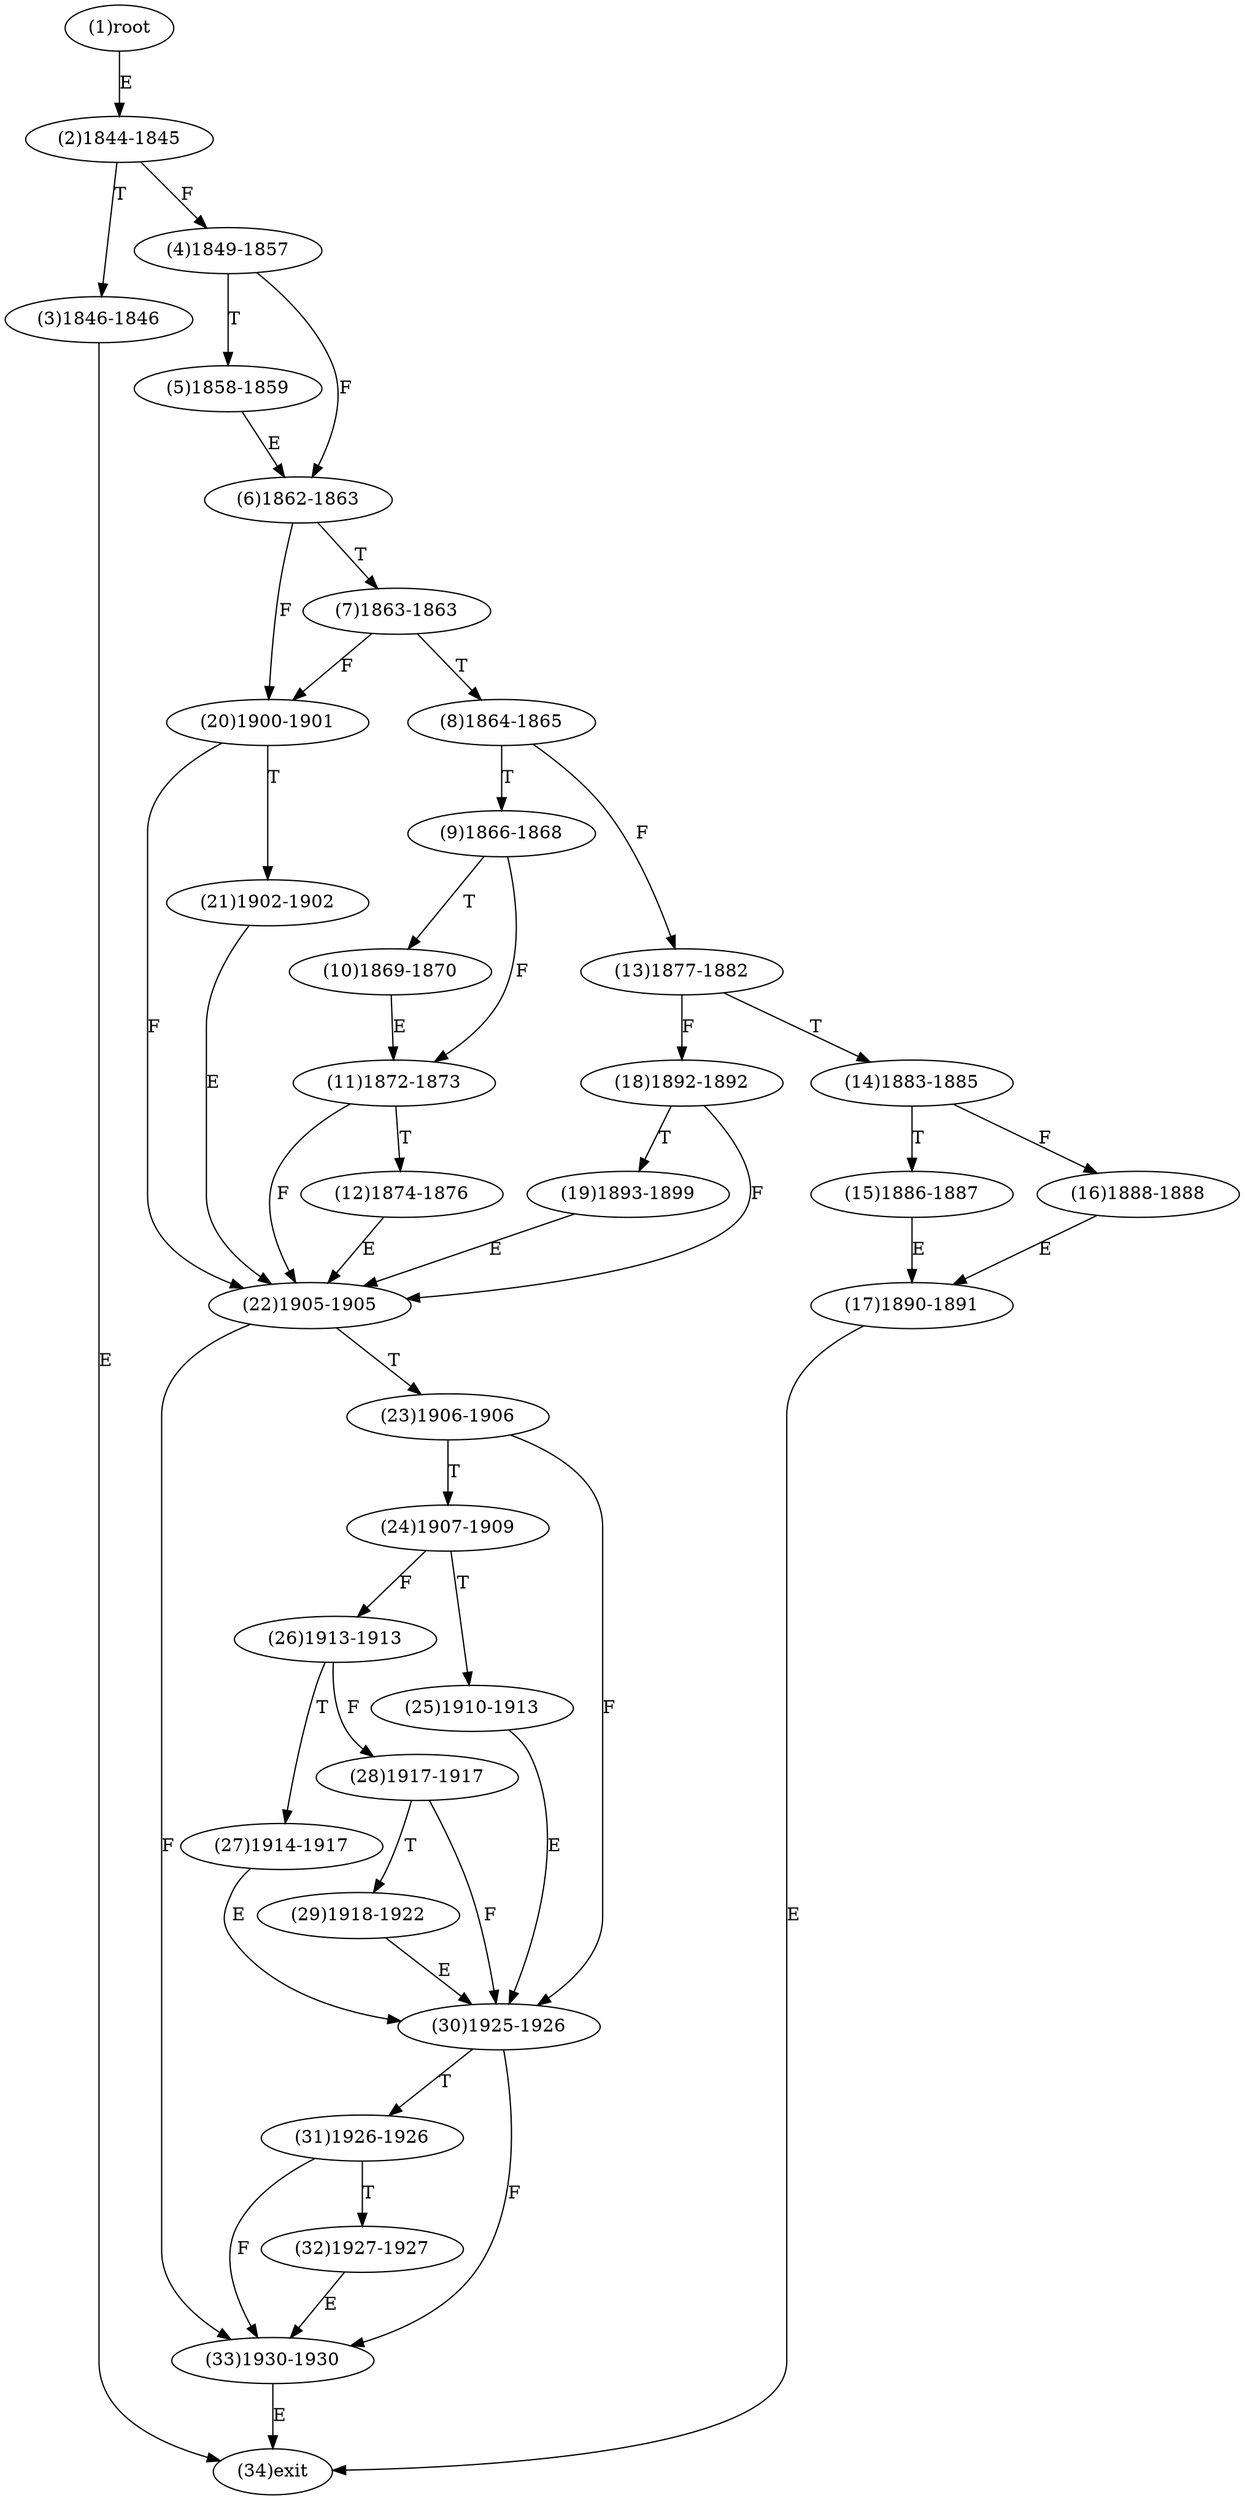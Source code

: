 digraph "" { 
1[ label="(1)root"];
2[ label="(2)1844-1845"];
3[ label="(3)1846-1846"];
4[ label="(4)1849-1857"];
5[ label="(5)1858-1859"];
6[ label="(6)1862-1863"];
7[ label="(7)1863-1863"];
8[ label="(8)1864-1865"];
9[ label="(9)1866-1868"];
10[ label="(10)1869-1870"];
11[ label="(11)1872-1873"];
12[ label="(12)1874-1876"];
13[ label="(13)1877-1882"];
14[ label="(14)1883-1885"];
15[ label="(15)1886-1887"];
17[ label="(17)1890-1891"];
16[ label="(16)1888-1888"];
19[ label="(19)1893-1899"];
18[ label="(18)1892-1892"];
21[ label="(21)1902-1902"];
20[ label="(20)1900-1901"];
23[ label="(23)1906-1906"];
22[ label="(22)1905-1905"];
25[ label="(25)1910-1913"];
24[ label="(24)1907-1909"];
27[ label="(27)1914-1917"];
26[ label="(26)1913-1913"];
29[ label="(29)1918-1922"];
28[ label="(28)1917-1917"];
31[ label="(31)1926-1926"];
30[ label="(30)1925-1926"];
34[ label="(34)exit"];
32[ label="(32)1927-1927"];
33[ label="(33)1930-1930"];
1->2[ label="E"];
2->4[ label="F"];
2->3[ label="T"];
3->34[ label="E"];
4->6[ label="F"];
4->5[ label="T"];
5->6[ label="E"];
6->20[ label="F"];
6->7[ label="T"];
7->20[ label="F"];
7->8[ label="T"];
8->13[ label="F"];
8->9[ label="T"];
9->11[ label="F"];
9->10[ label="T"];
10->11[ label="E"];
11->22[ label="F"];
11->12[ label="T"];
12->22[ label="E"];
13->18[ label="F"];
13->14[ label="T"];
14->16[ label="F"];
14->15[ label="T"];
15->17[ label="E"];
16->17[ label="E"];
17->34[ label="E"];
18->22[ label="F"];
18->19[ label="T"];
19->22[ label="E"];
20->22[ label="F"];
20->21[ label="T"];
21->22[ label="E"];
22->33[ label="F"];
22->23[ label="T"];
23->30[ label="F"];
23->24[ label="T"];
24->26[ label="F"];
24->25[ label="T"];
25->30[ label="E"];
26->28[ label="F"];
26->27[ label="T"];
27->30[ label="E"];
28->30[ label="F"];
28->29[ label="T"];
29->30[ label="E"];
30->33[ label="F"];
30->31[ label="T"];
31->33[ label="F"];
31->32[ label="T"];
32->33[ label="E"];
33->34[ label="E"];
}